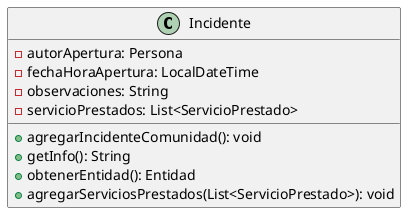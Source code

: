 @startuml
'https://plantuml.com/class-diagram


skinparam linetype ortho

class Incidente {
  - autorApertura: Persona
  - fechaHoraApertura: LocalDateTime
  - observaciones: String
  - servicioPrestados: List<ServicioPrestado>

  + agregarIncidenteComunidad(): void
  + getInfo(): String
  + obtenerEntidad(): Entidad
  + agregarServiciosPrestados(List<ServicioPrestado>): void
}

@enduml
